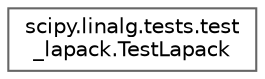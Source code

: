 digraph "Graphical Class Hierarchy"
{
 // LATEX_PDF_SIZE
  bgcolor="transparent";
  edge [fontname=Helvetica,fontsize=10,labelfontname=Helvetica,labelfontsize=10];
  node [fontname=Helvetica,fontsize=10,shape=box,height=0.2,width=0.4];
  rankdir="LR";
  Node0 [id="Node000000",label="scipy.linalg.tests.test\l_lapack.TestLapack",height=0.2,width=0.4,color="grey40", fillcolor="white", style="filled",URL="$de/d26/classscipy_1_1linalg_1_1tests_1_1test__lapack_1_1TestLapack.html",tooltip=" "];
}
